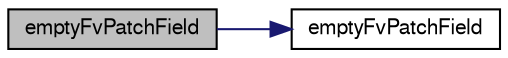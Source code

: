 digraph "emptyFvPatchField"
{
  bgcolor="transparent";
  edge [fontname="FreeSans",fontsize="10",labelfontname="FreeSans",labelfontsize="10"];
  node [fontname="FreeSans",fontsize="10",shape=record];
  rankdir="LR";
  Node106 [label="emptyFvPatchField",height=0.2,width=0.4,color="black", fillcolor="grey75", style="filled", fontcolor="black"];
  Node106 -> Node107 [color="midnightblue",fontsize="10",style="solid",fontname="FreeSans"];
  Node107 [label="emptyFvPatchField",height=0.2,width=0.4,color="black",URL="$a22022.html#ae4119ae53605db761798c5b368feccab",tooltip="Construct from patch and internal field. "];
}
